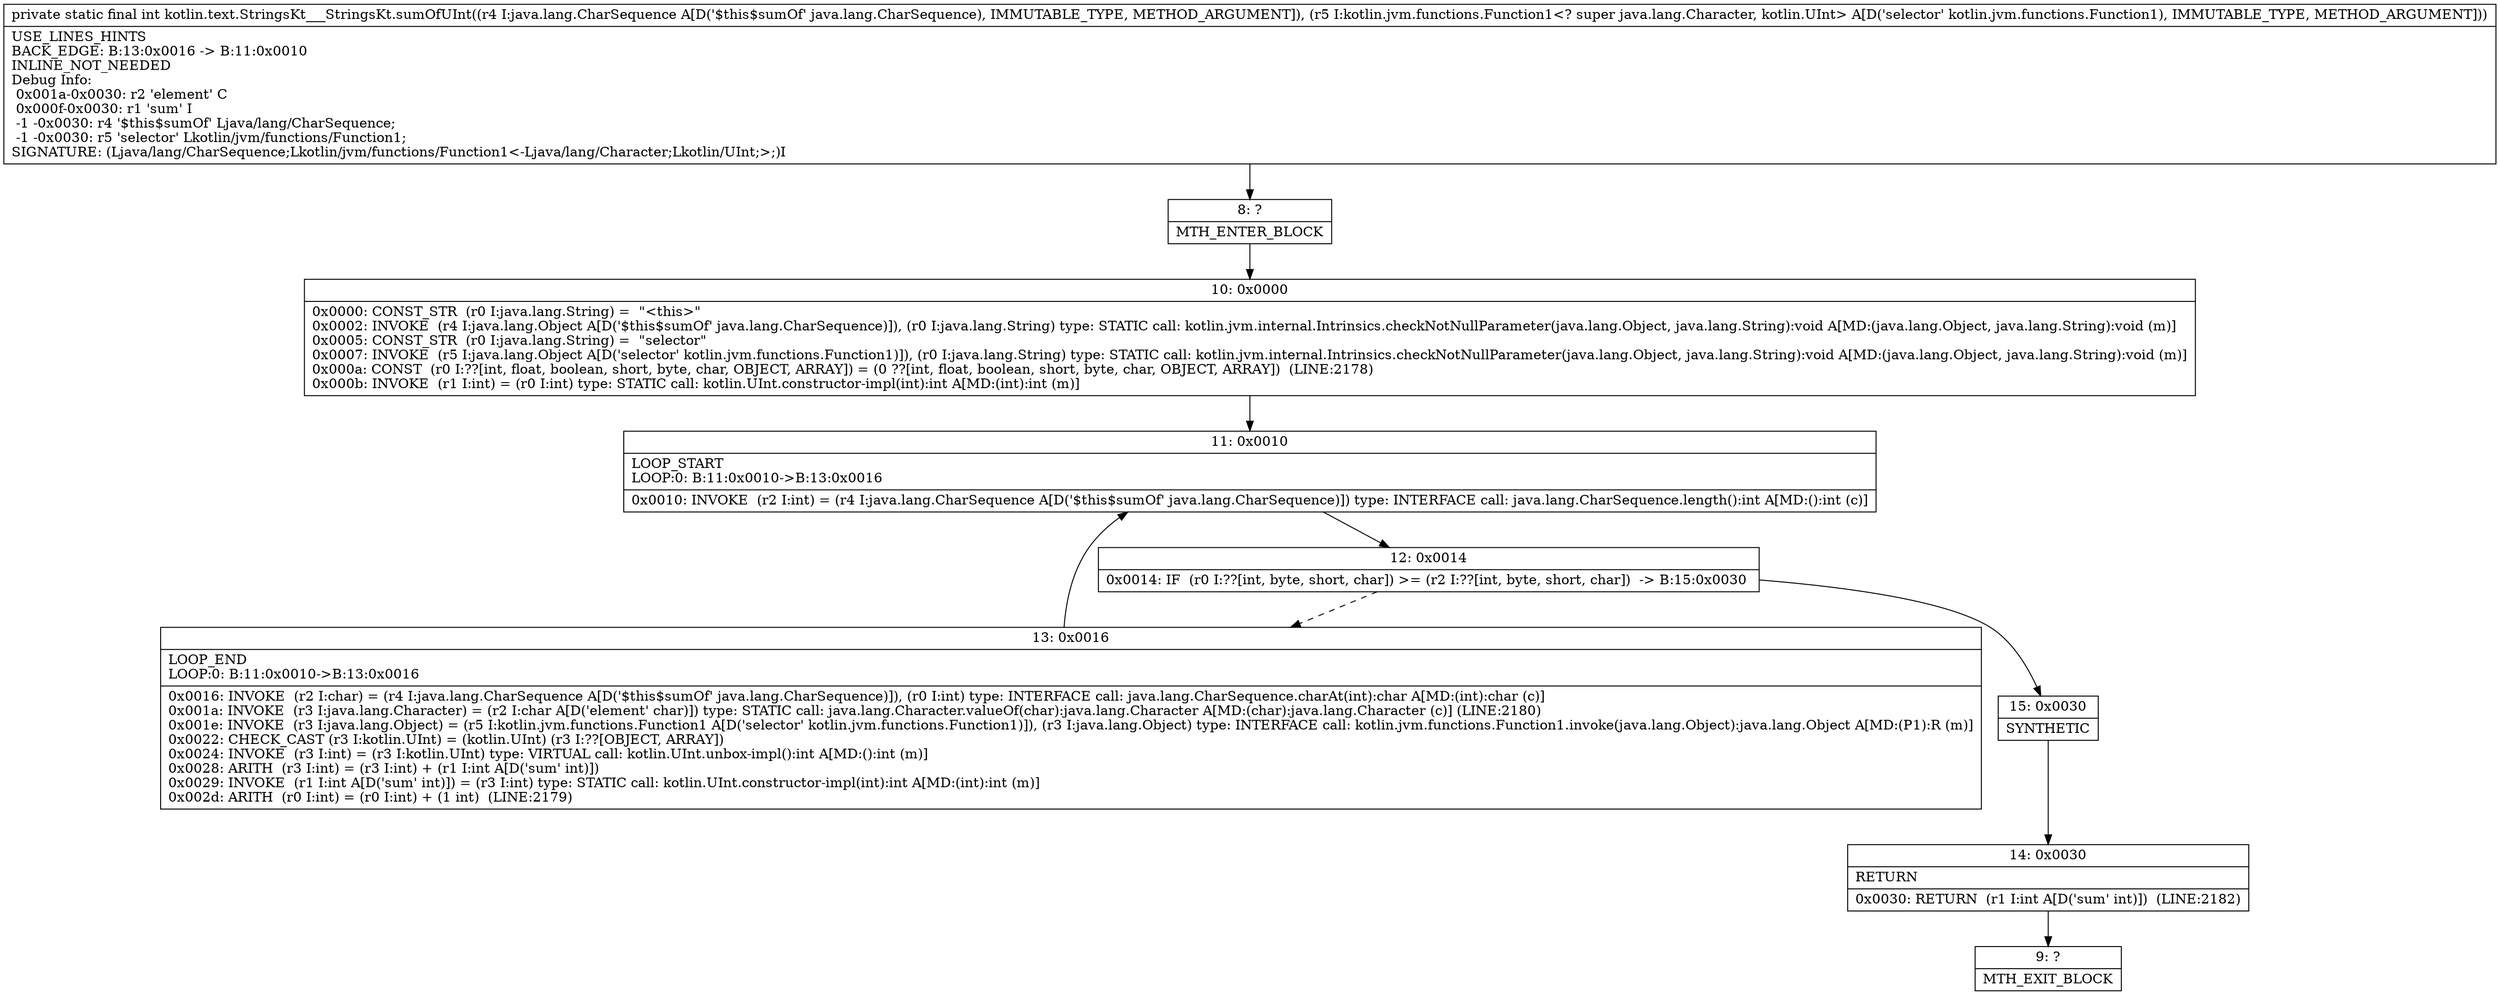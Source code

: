 digraph "CFG forkotlin.text.StringsKt___StringsKt.sumOfUInt(Ljava\/lang\/CharSequence;Lkotlin\/jvm\/functions\/Function1;)I" {
Node_8 [shape=record,label="{8\:\ ?|MTH_ENTER_BLOCK\l}"];
Node_10 [shape=record,label="{10\:\ 0x0000|0x0000: CONST_STR  (r0 I:java.lang.String) =  \"\<this\>\" \l0x0002: INVOKE  (r4 I:java.lang.Object A[D('$this$sumOf' java.lang.CharSequence)]), (r0 I:java.lang.String) type: STATIC call: kotlin.jvm.internal.Intrinsics.checkNotNullParameter(java.lang.Object, java.lang.String):void A[MD:(java.lang.Object, java.lang.String):void (m)]\l0x0005: CONST_STR  (r0 I:java.lang.String) =  \"selector\" \l0x0007: INVOKE  (r5 I:java.lang.Object A[D('selector' kotlin.jvm.functions.Function1)]), (r0 I:java.lang.String) type: STATIC call: kotlin.jvm.internal.Intrinsics.checkNotNullParameter(java.lang.Object, java.lang.String):void A[MD:(java.lang.Object, java.lang.String):void (m)]\l0x000a: CONST  (r0 I:??[int, float, boolean, short, byte, char, OBJECT, ARRAY]) = (0 ??[int, float, boolean, short, byte, char, OBJECT, ARRAY])  (LINE:2178)\l0x000b: INVOKE  (r1 I:int) = (r0 I:int) type: STATIC call: kotlin.UInt.constructor\-impl(int):int A[MD:(int):int (m)]\l}"];
Node_11 [shape=record,label="{11\:\ 0x0010|LOOP_START\lLOOP:0: B:11:0x0010\-\>B:13:0x0016\l|0x0010: INVOKE  (r2 I:int) = (r4 I:java.lang.CharSequence A[D('$this$sumOf' java.lang.CharSequence)]) type: INTERFACE call: java.lang.CharSequence.length():int A[MD:():int (c)]\l}"];
Node_12 [shape=record,label="{12\:\ 0x0014|0x0014: IF  (r0 I:??[int, byte, short, char]) \>= (r2 I:??[int, byte, short, char])  \-\> B:15:0x0030 \l}"];
Node_13 [shape=record,label="{13\:\ 0x0016|LOOP_END\lLOOP:0: B:11:0x0010\-\>B:13:0x0016\l|0x0016: INVOKE  (r2 I:char) = (r4 I:java.lang.CharSequence A[D('$this$sumOf' java.lang.CharSequence)]), (r0 I:int) type: INTERFACE call: java.lang.CharSequence.charAt(int):char A[MD:(int):char (c)]\l0x001a: INVOKE  (r3 I:java.lang.Character) = (r2 I:char A[D('element' char)]) type: STATIC call: java.lang.Character.valueOf(char):java.lang.Character A[MD:(char):java.lang.Character (c)] (LINE:2180)\l0x001e: INVOKE  (r3 I:java.lang.Object) = (r5 I:kotlin.jvm.functions.Function1 A[D('selector' kotlin.jvm.functions.Function1)]), (r3 I:java.lang.Object) type: INTERFACE call: kotlin.jvm.functions.Function1.invoke(java.lang.Object):java.lang.Object A[MD:(P1):R (m)]\l0x0022: CHECK_CAST (r3 I:kotlin.UInt) = (kotlin.UInt) (r3 I:??[OBJECT, ARRAY]) \l0x0024: INVOKE  (r3 I:int) = (r3 I:kotlin.UInt) type: VIRTUAL call: kotlin.UInt.unbox\-impl():int A[MD:():int (m)]\l0x0028: ARITH  (r3 I:int) = (r3 I:int) + (r1 I:int A[D('sum' int)]) \l0x0029: INVOKE  (r1 I:int A[D('sum' int)]) = (r3 I:int) type: STATIC call: kotlin.UInt.constructor\-impl(int):int A[MD:(int):int (m)]\l0x002d: ARITH  (r0 I:int) = (r0 I:int) + (1 int)  (LINE:2179)\l}"];
Node_15 [shape=record,label="{15\:\ 0x0030|SYNTHETIC\l}"];
Node_14 [shape=record,label="{14\:\ 0x0030|RETURN\l|0x0030: RETURN  (r1 I:int A[D('sum' int)])  (LINE:2182)\l}"];
Node_9 [shape=record,label="{9\:\ ?|MTH_EXIT_BLOCK\l}"];
MethodNode[shape=record,label="{private static final int kotlin.text.StringsKt___StringsKt.sumOfUInt((r4 I:java.lang.CharSequence A[D('$this$sumOf' java.lang.CharSequence), IMMUTABLE_TYPE, METHOD_ARGUMENT]), (r5 I:kotlin.jvm.functions.Function1\<? super java.lang.Character, kotlin.UInt\> A[D('selector' kotlin.jvm.functions.Function1), IMMUTABLE_TYPE, METHOD_ARGUMENT]))  | USE_LINES_HINTS\lBACK_EDGE: B:13:0x0016 \-\> B:11:0x0010\lINLINE_NOT_NEEDED\lDebug Info:\l  0x001a\-0x0030: r2 'element' C\l  0x000f\-0x0030: r1 'sum' I\l  \-1 \-0x0030: r4 '$this$sumOf' Ljava\/lang\/CharSequence;\l  \-1 \-0x0030: r5 'selector' Lkotlin\/jvm\/functions\/Function1;\lSIGNATURE: (Ljava\/lang\/CharSequence;Lkotlin\/jvm\/functions\/Function1\<\-Ljava\/lang\/Character;Lkotlin\/UInt;\>;)I\l}"];
MethodNode -> Node_8;Node_8 -> Node_10;
Node_10 -> Node_11;
Node_11 -> Node_12;
Node_12 -> Node_13[style=dashed];
Node_12 -> Node_15;
Node_13 -> Node_11;
Node_15 -> Node_14;
Node_14 -> Node_9;
}

